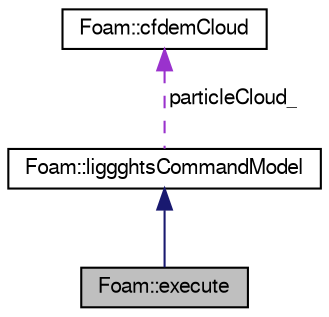 digraph "Foam::execute"
{
  edge [fontname="FreeSans",fontsize="10",labelfontname="FreeSans",labelfontsize="10"];
  node [fontname="FreeSans",fontsize="10",shape=record];
  Node1 [label="Foam::execute",height=0.2,width=0.4,color="black", fillcolor="grey75", style="filled" fontcolor="black"];
  Node2 -> Node1 [dir="back",color="midnightblue",fontsize="10",style="solid",fontname="FreeSans"];
  Node2 [label="Foam::liggghtsCommandModel",height=0.2,width=0.4,color="black", fillcolor="white", style="filled",URL="$classFoam_1_1liggghtsCommandModel.html"];
  Node3 -> Node2 [dir="back",color="darkorchid3",fontsize="10",style="dashed",label=" particleCloud_" ,fontname="FreeSans"];
  Node3 [label="Foam::cfdemCloud",height=0.2,width=0.4,color="black", fillcolor="white", style="filled",URL="$classFoam_1_1cfdemCloud.html"];
}
